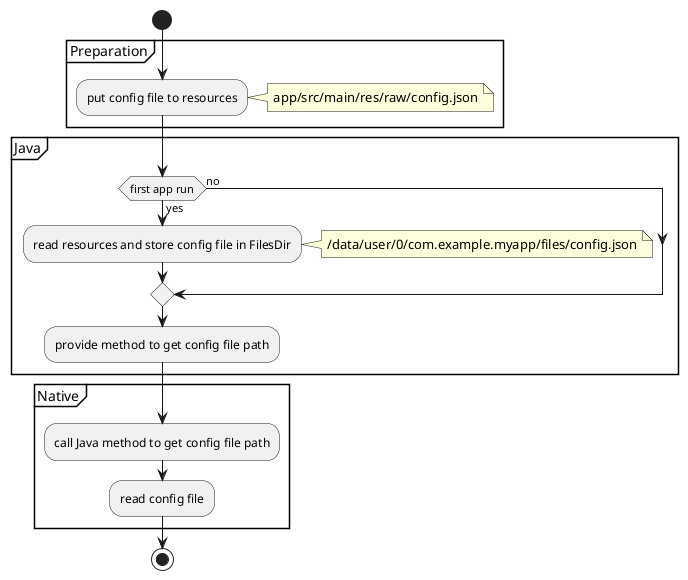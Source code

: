 @startuml
start
partition Preparation {
    :put config file to resources;
    note right
        app/src/main/res/raw/config.json
    end note
}
partition Java {
    if (first app run) then (yes)
        :read resources and store config file in FilesDir;
        note right
            /data/user/0/com.example.myapp/files/config.json
        end note
    else (no)
    endif
    :provide method to get config file path;
}
partition Native {
    :call Java method to get config file path;
    :read config file;
}
stop
@enduml
